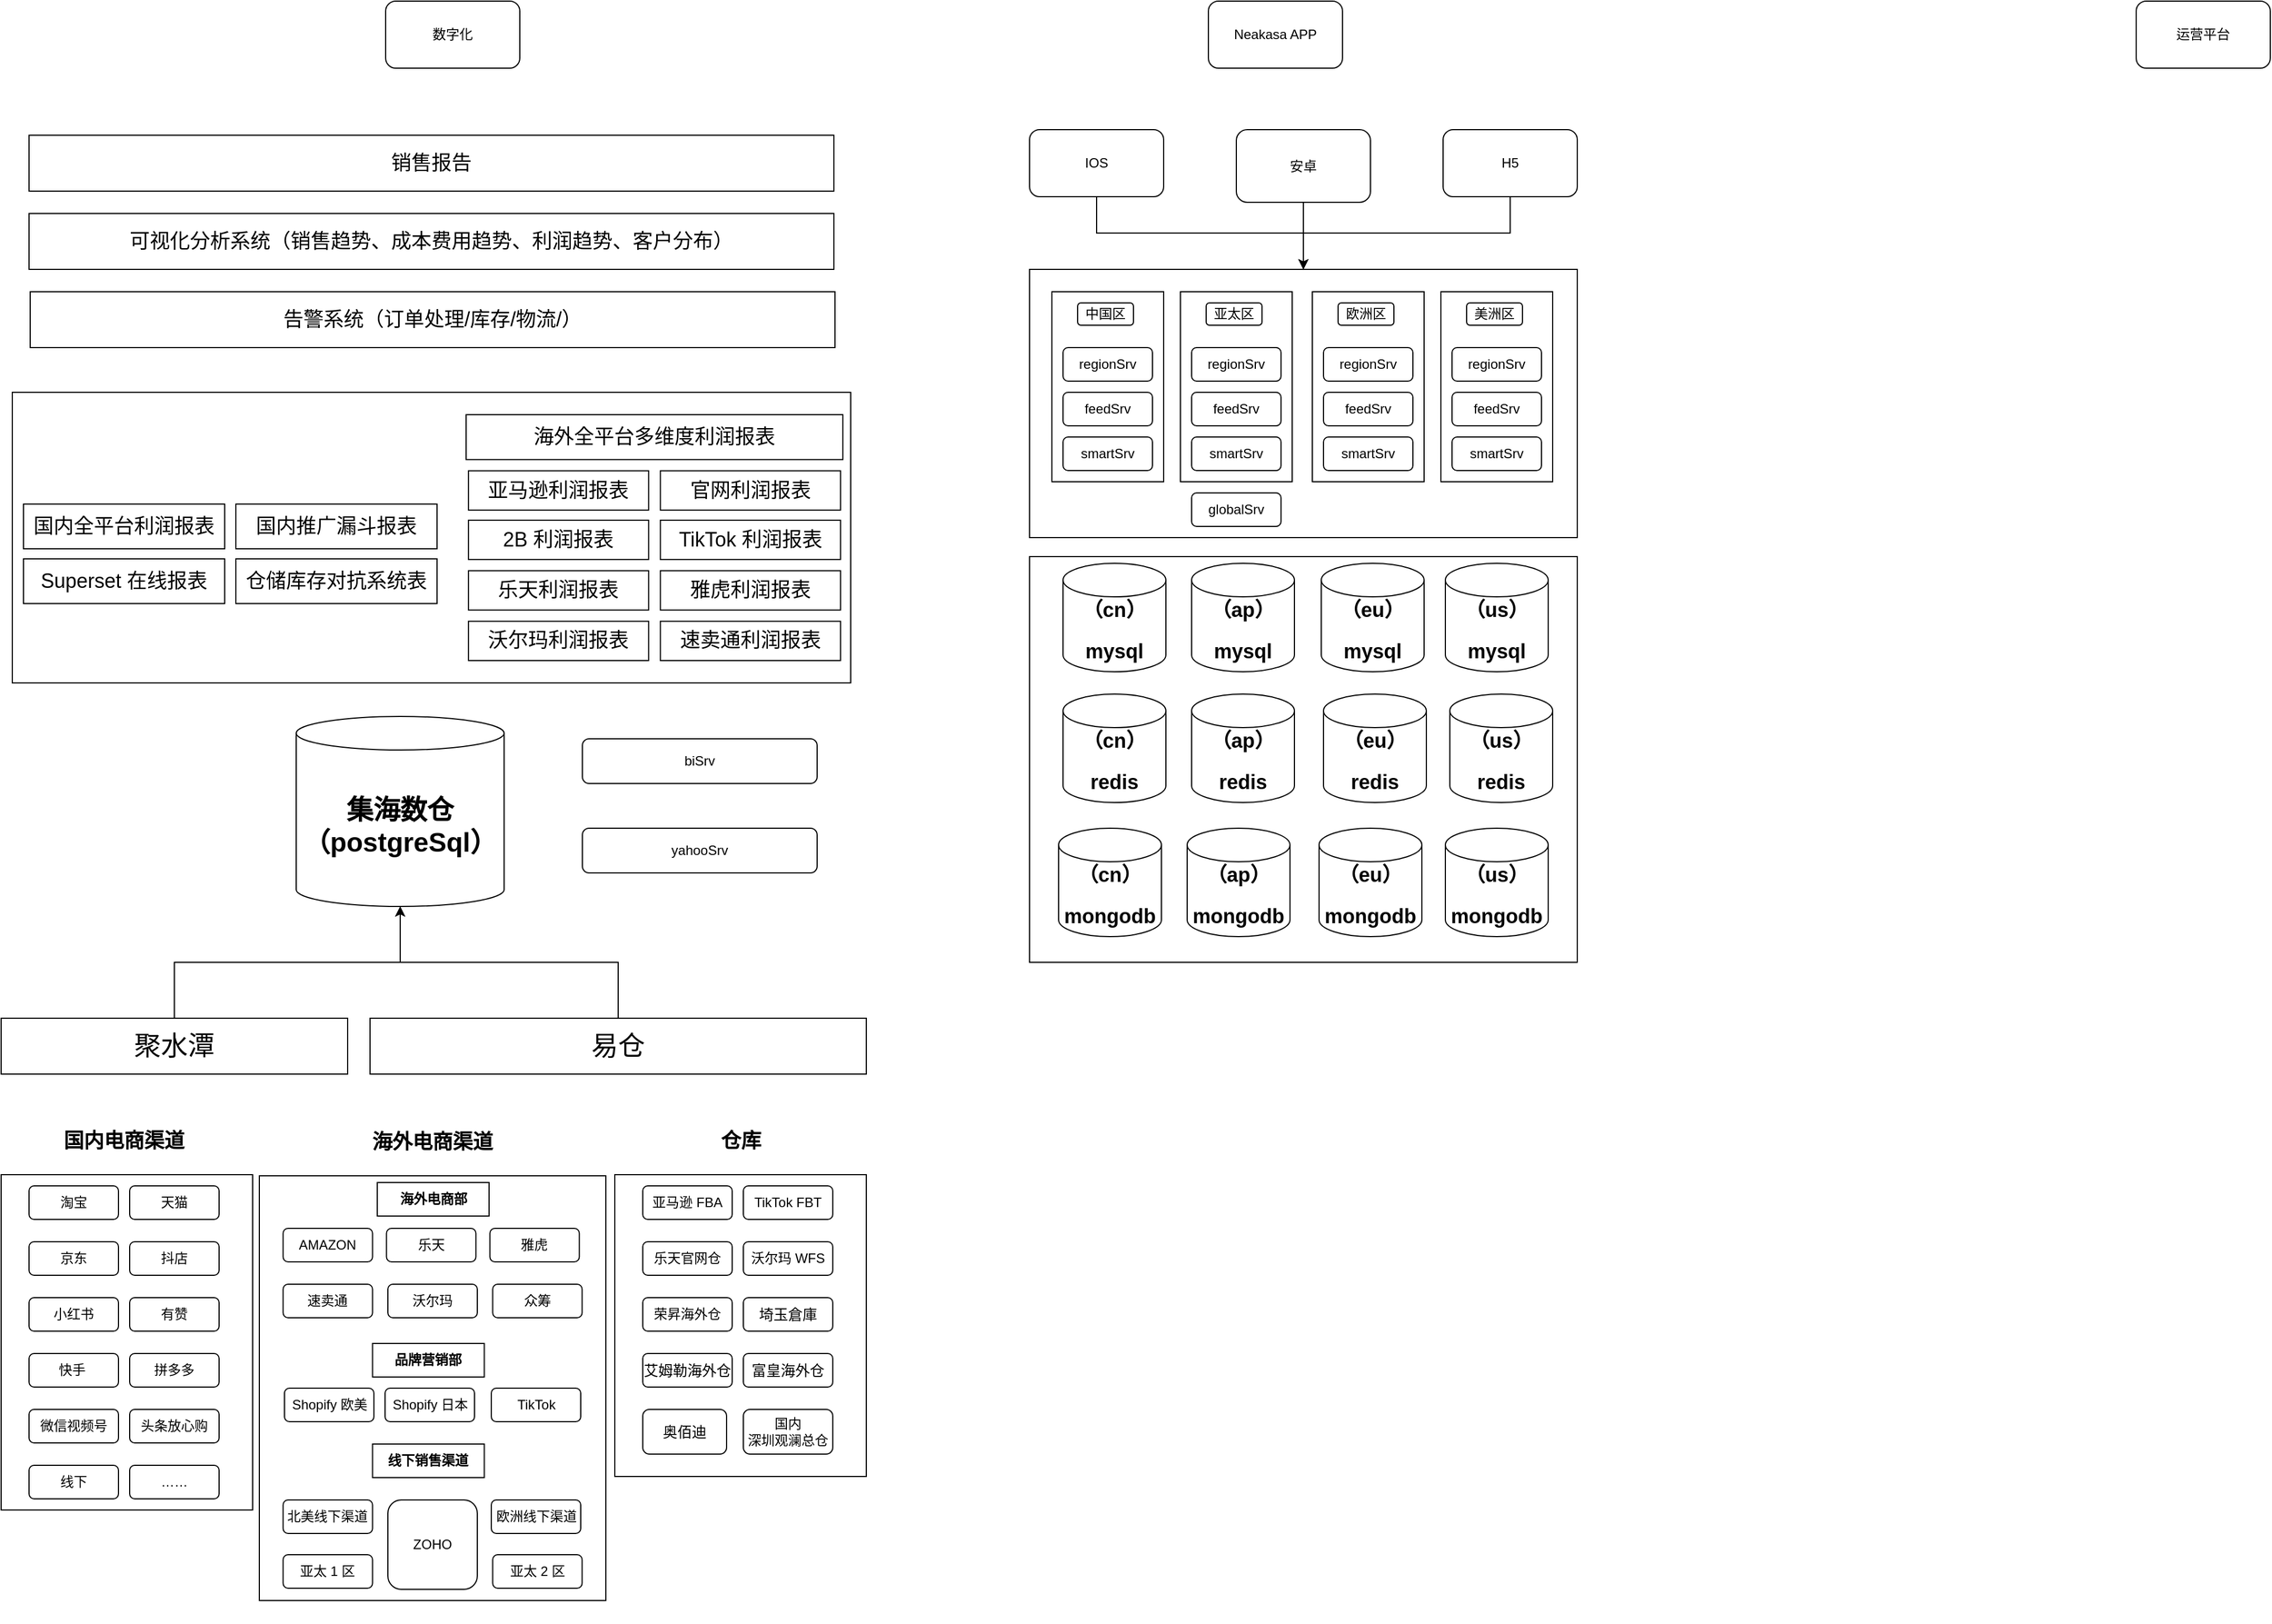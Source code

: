 <mxfile version="24.3.1" type="github">
  <diagram name="第 1 页" id="p-3RSeht7u77FKdnrFvP">
    <mxGraphModel dx="1434" dy="738" grid="1" gridSize="10" guides="1" tooltips="1" connect="1" arrows="1" fold="1" page="1" pageScale="1" pageWidth="827" pageHeight="1169" math="0" shadow="0">
      <root>
        <mxCell id="0" />
        <mxCell id="1" parent="0" />
        <mxCell id="8ketP99DNKpx3ysSnxSF-53" value="" style="rounded=0;whiteSpace=wrap;html=1;" vertex="1" parent="1">
          <mxGeometry x="980" y="567" width="490" height="363" as="geometry" />
        </mxCell>
        <mxCell id="0pW57iG1KzUXUm58Hcu9-67" value="" style="rounded=0;whiteSpace=wrap;html=1;" parent="1" vertex="1">
          <mxGeometry x="70" y="420" width="750" height="260" as="geometry" />
        </mxCell>
        <mxCell id="TCNJi7eeDPYpznuc4UV4-1" value="&lt;h2&gt;&lt;font style=&quot;font-size: 24px;&quot;&gt;集海数仓&lt;br&gt;（postgreSql）&lt;/font&gt;&lt;/h2&gt;" style="shape=cylinder3;whiteSpace=wrap;html=1;boundedLbl=1;backgroundOutline=1;size=15;" parent="1" vertex="1">
          <mxGeometry x="324" y="710" width="186" height="170" as="geometry" />
        </mxCell>
        <mxCell id="TCNJi7eeDPYpznuc4UV4-18" value="" style="group" parent="1" vertex="1" connectable="0">
          <mxGeometry x="60" y="1070" width="225" height="350" as="geometry" />
        </mxCell>
        <mxCell id="TCNJi7eeDPYpznuc4UV4-14" value="" style="rounded=0;whiteSpace=wrap;html=1;" parent="TCNJi7eeDPYpznuc4UV4-18" vertex="1">
          <mxGeometry y="50" width="225" height="300" as="geometry" />
        </mxCell>
        <mxCell id="TCNJi7eeDPYpznuc4UV4-3" value="淘宝" style="rounded=1;whiteSpace=wrap;html=1;" parent="TCNJi7eeDPYpznuc4UV4-18" vertex="1">
          <mxGeometry x="25" y="60" width="80" height="30" as="geometry" />
        </mxCell>
        <mxCell id="TCNJi7eeDPYpznuc4UV4-4" value="天猫" style="rounded=1;whiteSpace=wrap;html=1;" parent="TCNJi7eeDPYpznuc4UV4-18" vertex="1">
          <mxGeometry x="115" y="60" width="80" height="30" as="geometry" />
        </mxCell>
        <mxCell id="TCNJi7eeDPYpznuc4UV4-5" value="京东" style="rounded=1;whiteSpace=wrap;html=1;" parent="TCNJi7eeDPYpznuc4UV4-18" vertex="1">
          <mxGeometry x="25" y="110" width="80" height="30" as="geometry" />
        </mxCell>
        <mxCell id="TCNJi7eeDPYpznuc4UV4-6" value="抖店" style="rounded=1;whiteSpace=wrap;html=1;" parent="TCNJi7eeDPYpznuc4UV4-18" vertex="1">
          <mxGeometry x="115" y="110" width="80" height="30" as="geometry" />
        </mxCell>
        <mxCell id="TCNJi7eeDPYpznuc4UV4-7" value="小红书" style="rounded=1;whiteSpace=wrap;html=1;" parent="TCNJi7eeDPYpznuc4UV4-18" vertex="1">
          <mxGeometry x="25" y="160" width="80" height="30" as="geometry" />
        </mxCell>
        <mxCell id="TCNJi7eeDPYpznuc4UV4-8" value="有赞" style="rounded=1;whiteSpace=wrap;html=1;" parent="TCNJi7eeDPYpznuc4UV4-18" vertex="1">
          <mxGeometry x="115" y="160" width="80" height="30" as="geometry" />
        </mxCell>
        <mxCell id="TCNJi7eeDPYpznuc4UV4-9" value="快手&lt;span style=&quot;white-space: pre;&quot;&gt;&#x9;&lt;/span&gt;" style="rounded=1;whiteSpace=wrap;html=1;" parent="TCNJi7eeDPYpznuc4UV4-18" vertex="1">
          <mxGeometry x="25" y="210" width="80" height="30" as="geometry" />
        </mxCell>
        <mxCell id="TCNJi7eeDPYpznuc4UV4-10" value="拼多多" style="rounded=1;whiteSpace=wrap;html=1;" parent="TCNJi7eeDPYpznuc4UV4-18" vertex="1">
          <mxGeometry x="115" y="210" width="80" height="30" as="geometry" />
        </mxCell>
        <mxCell id="TCNJi7eeDPYpznuc4UV4-11" value="微信视频号" style="rounded=1;whiteSpace=wrap;html=1;" parent="TCNJi7eeDPYpznuc4UV4-18" vertex="1">
          <mxGeometry x="25" y="260" width="80" height="30" as="geometry" />
        </mxCell>
        <mxCell id="TCNJi7eeDPYpznuc4UV4-12" value="头条放心购" style="rounded=1;whiteSpace=wrap;html=1;" parent="TCNJi7eeDPYpznuc4UV4-18" vertex="1">
          <mxGeometry x="115" y="260" width="80" height="30" as="geometry" />
        </mxCell>
        <mxCell id="TCNJi7eeDPYpznuc4UV4-15" value="线下" style="rounded=1;whiteSpace=wrap;html=1;" parent="TCNJi7eeDPYpznuc4UV4-18" vertex="1">
          <mxGeometry x="25" y="310" width="80" height="30" as="geometry" />
        </mxCell>
        <mxCell id="TCNJi7eeDPYpznuc4UV4-16" value="……" style="rounded=1;whiteSpace=wrap;html=1;" parent="TCNJi7eeDPYpznuc4UV4-18" vertex="1">
          <mxGeometry x="115" y="310" width="80" height="30" as="geometry" />
        </mxCell>
        <mxCell id="TCNJi7eeDPYpznuc4UV4-17" value="&lt;font style=&quot;font-size: 18px;&quot;&gt;&lt;b&gt;国内电商渠道&lt;/b&gt;&lt;/font&gt;" style="rounded=0;whiteSpace=wrap;html=1;strokeColor=none;" parent="TCNJi7eeDPYpznuc4UV4-18" vertex="1">
          <mxGeometry x="50" width="120" height="40" as="geometry" />
        </mxCell>
        <mxCell id="TCNJi7eeDPYpznuc4UV4-50" value="" style="group" parent="1" vertex="1" connectable="0">
          <mxGeometry x="609" y="1070" width="225" height="320" as="geometry" />
        </mxCell>
        <mxCell id="TCNJi7eeDPYpznuc4UV4-35" value="" style="rounded=0;whiteSpace=wrap;html=1;" parent="TCNJi7eeDPYpznuc4UV4-50" vertex="1">
          <mxGeometry y="50" width="225" height="270" as="geometry" />
        </mxCell>
        <mxCell id="TCNJi7eeDPYpznuc4UV4-36" value="亚马逊 FBA" style="rounded=1;whiteSpace=wrap;html=1;" parent="TCNJi7eeDPYpznuc4UV4-50" vertex="1">
          <mxGeometry x="25" y="60" width="80" height="30" as="geometry" />
        </mxCell>
        <mxCell id="TCNJi7eeDPYpznuc4UV4-37" value="TikTok FBT" style="rounded=1;whiteSpace=wrap;html=1;" parent="TCNJi7eeDPYpznuc4UV4-50" vertex="1">
          <mxGeometry x="115" y="60" width="80" height="30" as="geometry" />
        </mxCell>
        <mxCell id="TCNJi7eeDPYpznuc4UV4-38" value="乐天官网仓" style="rounded=1;whiteSpace=wrap;html=1;" parent="TCNJi7eeDPYpznuc4UV4-50" vertex="1">
          <mxGeometry x="25" y="110" width="80" height="30" as="geometry" />
        </mxCell>
        <mxCell id="TCNJi7eeDPYpznuc4UV4-39" value="沃尔玛 WFS" style="rounded=1;whiteSpace=wrap;html=1;" parent="TCNJi7eeDPYpznuc4UV4-50" vertex="1">
          <mxGeometry x="115" y="110" width="80" height="30" as="geometry" />
        </mxCell>
        <mxCell id="TCNJi7eeDPYpznuc4UV4-40" value="荣昇海外仓" style="rounded=1;whiteSpace=wrap;html=1;" parent="TCNJi7eeDPYpznuc4UV4-50" vertex="1">
          <mxGeometry x="25" y="160" width="80" height="30" as="geometry" />
        </mxCell>
        <mxCell id="TCNJi7eeDPYpznuc4UV4-41" value="&lt;div style=&quot;font-size: 13px;&quot;&gt;&lt;div style=&quot;white-space: pre;&quot; data-line=&quot;true&quot; data-line-index=&quot;0&quot; data-zone-id=&quot;0&quot;&gt;&lt;span style=&quot;font-family: LarkHackSafariFont, LarkEmojiFont, LarkChineseQuote, -apple-system, BlinkMacSystemFont, &amp;quot;Helvetica Neue&amp;quot;, Tahoma, &amp;quot;PingFang SC&amp;quot;, &amp;quot;Microsoft Yahei&amp;quot;, Arial, &amp;quot;Hiragino Sans GB&amp;quot;, sans-serif, &amp;quot;Apple Color Emoji&amp;quot;, &amp;quot;Segoe UI Emoji&amp;quot;, &amp;quot;Segoe UI Symbol&amp;quot;, &amp;quot;Noto Color Emoji&amp;quot;;&quot;&gt;埼玉倉庫&lt;/span&gt;&lt;/div&gt;&lt;/div&gt;" style="rounded=1;whiteSpace=wrap;html=1;" parent="TCNJi7eeDPYpznuc4UV4-50" vertex="1">
          <mxGeometry x="115" y="160" width="80" height="30" as="geometry" />
        </mxCell>
        <mxCell id="TCNJi7eeDPYpznuc4UV4-42" value="&lt;div style=&quot;font-size: 13px;&quot;&gt;&lt;div style=&quot;white-space: pre;&quot; data-line=&quot;true&quot; data-line-index=&quot;0&quot; data-zone-id=&quot;0&quot;&gt;艾姆勒海外仓&lt;/div&gt;&lt;/div&gt;" style="rounded=1;whiteSpace=wrap;html=1;" parent="TCNJi7eeDPYpznuc4UV4-50" vertex="1">
          <mxGeometry x="25" y="210" width="80" height="30" as="geometry" />
        </mxCell>
        <mxCell id="TCNJi7eeDPYpznuc4UV4-43" value="&lt;div style=&quot;font-size: 13px;&quot;&gt;&lt;div style=&quot;white-space: pre;&quot; data-line=&quot;true&quot; data-line-index=&quot;0&quot; data-zone-id=&quot;0&quot;&gt;&lt;span style=&quot;font-family: LarkHackSafariFont, LarkEmojiFont, LarkChineseQuote, -apple-system, BlinkMacSystemFont, &amp;quot;Helvetica Neue&amp;quot;, Tahoma, &amp;quot;PingFang SC&amp;quot;, &amp;quot;Microsoft Yahei&amp;quot;, Arial, &amp;quot;Hiragino Sans GB&amp;quot;, sans-serif, &amp;quot;Apple Color Emoji&amp;quot;, &amp;quot;Segoe UI Emoji&amp;quot;, &amp;quot;Segoe UI Symbol&amp;quot;, &amp;quot;Noto Color Emoji&amp;quot;;&quot;&gt;富皇海外仓&lt;/span&gt;&lt;/div&gt;&lt;/div&gt;" style="rounded=1;whiteSpace=wrap;html=1;" parent="TCNJi7eeDPYpznuc4UV4-50" vertex="1">
          <mxGeometry x="115" y="210" width="80" height="30" as="geometry" />
        </mxCell>
        <mxCell id="TCNJi7eeDPYpznuc4UV4-44" value="&lt;span style=&quot;font-family: LarkHackSafariFont, LarkEmojiFont, LarkChineseQuote, -apple-system, BlinkMacSystemFont, &amp;quot;Helvetica Neue&amp;quot;, Tahoma, &amp;quot;PingFang SC&amp;quot;, &amp;quot;Microsoft Yahei&amp;quot;, Arial, &amp;quot;Hiragino Sans GB&amp;quot;, sans-serif, &amp;quot;Apple Color Emoji&amp;quot;, &amp;quot;Segoe UI Emoji&amp;quot;, &amp;quot;Segoe UI Symbol&amp;quot;, &amp;quot;Noto Color Emoji&amp;quot;; font-size: 13px; white-space: pre;&quot;&gt;奥佰迪&lt;/span&gt;" style="rounded=1;whiteSpace=wrap;html=1;" parent="TCNJi7eeDPYpznuc4UV4-50" vertex="1">
          <mxGeometry x="25" y="260" width="75" height="40" as="geometry" />
        </mxCell>
        <mxCell id="TCNJi7eeDPYpznuc4UV4-45" value="国内&lt;br&gt;深圳观澜总仓" style="rounded=1;whiteSpace=wrap;html=1;" parent="TCNJi7eeDPYpznuc4UV4-50" vertex="1">
          <mxGeometry x="115" y="260" width="80" height="40" as="geometry" />
        </mxCell>
        <mxCell id="TCNJi7eeDPYpznuc4UV4-48" value="&lt;font style=&quot;font-size: 18px;&quot;&gt;&lt;b&gt;仓库&lt;/b&gt;&lt;/font&gt;" style="rounded=0;whiteSpace=wrap;html=1;strokeColor=none;" parent="TCNJi7eeDPYpznuc4UV4-50" vertex="1">
          <mxGeometry x="57.5" y="10" width="110" height="20" as="geometry" />
        </mxCell>
        <mxCell id="0pW57iG1KzUXUm58Hcu9-1" value="" style="group" parent="1" vertex="1" connectable="0">
          <mxGeometry x="291" y="1071" width="310" height="450" as="geometry" />
        </mxCell>
        <mxCell id="TCNJi7eeDPYpznuc4UV4-20" value="" style="rounded=0;whiteSpace=wrap;html=1;" parent="0pW57iG1KzUXUm58Hcu9-1" vertex="1">
          <mxGeometry y="50" width="310" height="380" as="geometry" />
        </mxCell>
        <mxCell id="TCNJi7eeDPYpznuc4UV4-21" value="AMAZON" style="rounded=1;whiteSpace=wrap;html=1;" parent="0pW57iG1KzUXUm58Hcu9-1" vertex="1">
          <mxGeometry x="21.25" y="97" width="80" height="30" as="geometry" />
        </mxCell>
        <mxCell id="TCNJi7eeDPYpznuc4UV4-22" value="Shopify 欧美" style="rounded=1;whiteSpace=wrap;html=1;" parent="0pW57iG1KzUXUm58Hcu9-1" vertex="1">
          <mxGeometry x="22.5" y="240" width="80" height="30" as="geometry" />
        </mxCell>
        <mxCell id="TCNJi7eeDPYpznuc4UV4-23" value="乐天" style="rounded=1;whiteSpace=wrap;html=1;" parent="0pW57iG1KzUXUm58Hcu9-1" vertex="1">
          <mxGeometry x="113.75" y="97" width="80" height="30" as="geometry" />
        </mxCell>
        <mxCell id="TCNJi7eeDPYpznuc4UV4-24" value="Shopify 日本" style="rounded=1;whiteSpace=wrap;html=1;" parent="0pW57iG1KzUXUm58Hcu9-1" vertex="1">
          <mxGeometry x="112.5" y="240" width="80" height="30" as="geometry" />
        </mxCell>
        <mxCell id="TCNJi7eeDPYpznuc4UV4-25" value="雅虎" style="rounded=1;whiteSpace=wrap;html=1;" parent="0pW57iG1KzUXUm58Hcu9-1" vertex="1">
          <mxGeometry x="206.25" y="97" width="80" height="30" as="geometry" />
        </mxCell>
        <mxCell id="TCNJi7eeDPYpznuc4UV4-26" value="TikTok" style="rounded=1;whiteSpace=wrap;html=1;" parent="0pW57iG1KzUXUm58Hcu9-1" vertex="1">
          <mxGeometry x="207.5" y="240" width="80" height="30" as="geometry" />
        </mxCell>
        <mxCell id="TCNJi7eeDPYpznuc4UV4-27" value="速卖通" style="rounded=1;whiteSpace=wrap;html=1;" parent="0pW57iG1KzUXUm58Hcu9-1" vertex="1">
          <mxGeometry x="21.25" y="147" width="80" height="30" as="geometry" />
        </mxCell>
        <mxCell id="TCNJi7eeDPYpznuc4UV4-28" value="北美线下渠道" style="rounded=1;whiteSpace=wrap;html=1;" parent="0pW57iG1KzUXUm58Hcu9-1" vertex="1">
          <mxGeometry x="21.25" y="340" width="80" height="30" as="geometry" />
        </mxCell>
        <mxCell id="TCNJi7eeDPYpznuc4UV4-29" value="沃尔玛" style="rounded=1;whiteSpace=wrap;html=1;" parent="0pW57iG1KzUXUm58Hcu9-1" vertex="1">
          <mxGeometry x="115" y="147" width="80" height="30" as="geometry" />
        </mxCell>
        <mxCell id="TCNJi7eeDPYpznuc4UV4-30" value="亚太 2 区" style="rounded=1;whiteSpace=wrap;html=1;" parent="0pW57iG1KzUXUm58Hcu9-1" vertex="1">
          <mxGeometry x="208.75" y="389" width="80" height="30" as="geometry" />
        </mxCell>
        <mxCell id="TCNJi7eeDPYpznuc4UV4-31" value="众筹" style="rounded=1;whiteSpace=wrap;html=1;" parent="0pW57iG1KzUXUm58Hcu9-1" vertex="1">
          <mxGeometry x="208.75" y="147" width="80" height="30" as="geometry" />
        </mxCell>
        <mxCell id="TCNJi7eeDPYpznuc4UV4-32" value="欧洲线下渠道" style="rounded=1;whiteSpace=wrap;html=1;" parent="0pW57iG1KzUXUm58Hcu9-1" vertex="1">
          <mxGeometry x="207.5" y="340" width="80" height="30" as="geometry" />
        </mxCell>
        <mxCell id="TCNJi7eeDPYpznuc4UV4-33" value="&lt;font style=&quot;font-size: 18px;&quot;&gt;&lt;b&gt;海外电商渠道&lt;/b&gt;&lt;/font&gt;" style="rounded=0;whiteSpace=wrap;html=1;strokeColor=none;" parent="0pW57iG1KzUXUm58Hcu9-1" vertex="1">
          <mxGeometry x="95" width="120" height="40" as="geometry" />
        </mxCell>
        <mxCell id="TCNJi7eeDPYpznuc4UV4-51" value="&lt;div&gt;&lt;span style=&quot;white-space: pre;&quot; data-eleid=&quot;3&quot; class=&quot;text-only&quot;&gt;&lt;b&gt;海外电商部&lt;/b&gt;&lt;/span&gt;&lt;/div&gt;" style="rounded=0;whiteSpace=wrap;html=1;" parent="0pW57iG1KzUXUm58Hcu9-1" vertex="1">
          <mxGeometry x="105.5" y="56" width="100" height="30" as="geometry" />
        </mxCell>
        <mxCell id="TCNJi7eeDPYpznuc4UV4-52" value="&lt;div&gt;&lt;span style=&quot;white-space: pre;&quot; data-eleid=&quot;3&quot; class=&quot;text-only&quot;&gt;&lt;b&gt;品牌营销部&lt;/b&gt;&lt;/span&gt;&lt;/div&gt;" style="rounded=0;whiteSpace=wrap;html=1;" parent="0pW57iG1KzUXUm58Hcu9-1" vertex="1">
          <mxGeometry x="101.25" y="200" width="100" height="30" as="geometry" />
        </mxCell>
        <mxCell id="TCNJi7eeDPYpznuc4UV4-53" value="&lt;div&gt;&lt;span style=&quot;white-space: pre;&quot; data-eleid=&quot;3&quot; class=&quot;text-only&quot;&gt;&lt;b&gt;线下销售渠道&lt;/b&gt;&lt;/span&gt;&lt;/div&gt;" style="rounded=0;whiteSpace=wrap;html=1;" parent="0pW57iG1KzUXUm58Hcu9-1" vertex="1">
          <mxGeometry x="101.25" y="290" width="100" height="30" as="geometry" />
        </mxCell>
        <mxCell id="0pW57iG1KzUXUm58Hcu9-41" value="亚太 1 区" style="rounded=1;whiteSpace=wrap;html=1;" parent="0pW57iG1KzUXUm58Hcu9-1" vertex="1">
          <mxGeometry x="21.25" y="389" width="80" height="30" as="geometry" />
        </mxCell>
        <mxCell id="0pW57iG1KzUXUm58Hcu9-42" value="ZOHO" style="rounded=1;whiteSpace=wrap;html=1;" parent="0pW57iG1KzUXUm58Hcu9-1" vertex="1">
          <mxGeometry x="115" y="340" width="80" height="80" as="geometry" />
        </mxCell>
        <mxCell id="0pW57iG1KzUXUm58Hcu9-48" style="edgeStyle=orthogonalEdgeStyle;rounded=0;orthogonalLoop=1;jettySize=auto;html=1;entryX=0.5;entryY=1;entryDx=0;entryDy=0;entryPerimeter=0;" parent="1" source="0pW57iG1KzUXUm58Hcu9-3" target="TCNJi7eeDPYpznuc4UV4-1" edge="1">
          <mxGeometry relative="1" as="geometry">
            <mxPoint x="440" y="830" as="targetPoint" />
          </mxGeometry>
        </mxCell>
        <mxCell id="0pW57iG1KzUXUm58Hcu9-3" value="&lt;font style=&quot;font-size: 24px;&quot;&gt;易仓&lt;/font&gt;" style="rounded=0;whiteSpace=wrap;html=1;" parent="1" vertex="1">
          <mxGeometry x="390" y="980" width="444" height="50" as="geometry" />
        </mxCell>
        <mxCell id="0pW57iG1KzUXUm58Hcu9-43" value="&lt;font style=&quot;font-size: 24px;&quot;&gt;聚水潭&lt;/font&gt;" style="rounded=0;whiteSpace=wrap;html=1;" parent="1" vertex="1">
          <mxGeometry x="60" y="980" width="310" height="50" as="geometry" />
        </mxCell>
        <mxCell id="0pW57iG1KzUXUm58Hcu9-47" style="edgeStyle=orthogonalEdgeStyle;rounded=0;orthogonalLoop=1;jettySize=auto;html=1;entryX=0.5;entryY=1;entryDx=0;entryDy=0;entryPerimeter=0;" parent="1" source="0pW57iG1KzUXUm58Hcu9-43" target="TCNJi7eeDPYpznuc4UV4-1" edge="1">
          <mxGeometry relative="1" as="geometry" />
        </mxCell>
        <mxCell id="0pW57iG1KzUXUm58Hcu9-60" value="" style="group" parent="1" vertex="1" connectable="0">
          <mxGeometry x="476" y="440" width="337" height="220" as="geometry" />
        </mxCell>
        <mxCell id="0pW57iG1KzUXUm58Hcu9-51" value="&lt;font style=&quot;font-size: 18px;&quot;&gt;海外全平台多维度利润报表&lt;/font&gt;" style="rounded=0;whiteSpace=wrap;html=1;" parent="0pW57iG1KzUXUm58Hcu9-60" vertex="1">
          <mxGeometry width="337" height="40.183" as="geometry" />
        </mxCell>
        <mxCell id="0pW57iG1KzUXUm58Hcu9-52" value="&lt;font style=&quot;font-size: 18px;&quot;&gt;亚马逊利润报表&lt;/font&gt;" style="rounded=0;whiteSpace=wrap;html=1;" parent="0pW57iG1KzUXUm58Hcu9-60" vertex="1">
          <mxGeometry x="2.102" y="50.228" width="161.143" height="35.16" as="geometry" />
        </mxCell>
        <mxCell id="0pW57iG1KzUXUm58Hcu9-53" value="&lt;font style=&quot;font-size: 18px;&quot;&gt;官网利润报表&lt;/font&gt;" style="rounded=0;whiteSpace=wrap;html=1;" parent="0pW57iG1KzUXUm58Hcu9-60" vertex="1">
          <mxGeometry x="173.755" y="50.228" width="161.143" height="35.16" as="geometry" />
        </mxCell>
        <mxCell id="0pW57iG1KzUXUm58Hcu9-54" value="&lt;font style=&quot;font-size: 18px;&quot;&gt;TikTok 利润报表&lt;/font&gt;" style="rounded=0;whiteSpace=wrap;html=1;" parent="0pW57iG1KzUXUm58Hcu9-60" vertex="1">
          <mxGeometry x="173.755" y="94.429" width="161.143" height="35.16" as="geometry" />
        </mxCell>
        <mxCell id="0pW57iG1KzUXUm58Hcu9-55" value="&lt;font style=&quot;font-size: 18px;&quot;&gt;2B 利润报表&lt;/font&gt;" style="rounded=0;whiteSpace=wrap;html=1;" parent="0pW57iG1KzUXUm58Hcu9-60" vertex="1">
          <mxGeometry x="2.102" y="94.429" width="161.143" height="35.16" as="geometry" />
        </mxCell>
        <mxCell id="0pW57iG1KzUXUm58Hcu9-56" value="&lt;font style=&quot;font-size: 18px;&quot;&gt;乐天利润报表&lt;/font&gt;" style="rounded=0;whiteSpace=wrap;html=1;" parent="0pW57iG1KzUXUm58Hcu9-60" vertex="1">
          <mxGeometry x="2.102" y="139.635" width="161.143" height="35.16" as="geometry" />
        </mxCell>
        <mxCell id="0pW57iG1KzUXUm58Hcu9-57" value="&lt;font style=&quot;font-size: 18px;&quot;&gt;雅虎利润报表&lt;/font&gt;" style="rounded=0;whiteSpace=wrap;html=1;" parent="0pW57iG1KzUXUm58Hcu9-60" vertex="1">
          <mxGeometry x="173.755" y="139.635" width="161.143" height="35.16" as="geometry" />
        </mxCell>
        <mxCell id="0pW57iG1KzUXUm58Hcu9-58" value="&lt;font style=&quot;font-size: 18px;&quot;&gt;沃尔玛利润报表&lt;/font&gt;" style="rounded=0;whiteSpace=wrap;html=1;" parent="0pW57iG1KzUXUm58Hcu9-60" vertex="1">
          <mxGeometry x="2.102" y="184.84" width="161.143" height="35.16" as="geometry" />
        </mxCell>
        <mxCell id="0pW57iG1KzUXUm58Hcu9-59" value="&lt;font style=&quot;font-size: 18px;&quot;&gt;速卖通利润报表&lt;/font&gt;" style="rounded=0;whiteSpace=wrap;html=1;" parent="0pW57iG1KzUXUm58Hcu9-60" vertex="1">
          <mxGeometry x="173.755" y="184.84" width="161.143" height="35.16" as="geometry" />
        </mxCell>
        <mxCell id="0pW57iG1KzUXUm58Hcu9-61" value="&lt;font style=&quot;font-size: 18px;&quot;&gt;Superset 在线报表&lt;/font&gt;" style="rounded=0;whiteSpace=wrap;html=1;" parent="1" vertex="1">
          <mxGeometry x="80" y="569" width="180" height="40" as="geometry" />
        </mxCell>
        <mxCell id="0pW57iG1KzUXUm58Hcu9-63" value="&lt;font style=&quot;font-size: 18px;&quot;&gt;仓储库存对抗系统表&lt;/font&gt;" style="rounded=0;whiteSpace=wrap;html=1;" parent="1" vertex="1">
          <mxGeometry x="270" y="569" width="180" height="40" as="geometry" />
        </mxCell>
        <mxCell id="0pW57iG1KzUXUm58Hcu9-49" value="&lt;font style=&quot;font-size: 18px;&quot;&gt;国内全平台利润报表&lt;/font&gt;" style="rounded=0;whiteSpace=wrap;html=1;" parent="1" vertex="1">
          <mxGeometry x="80" y="520" width="180" height="40" as="geometry" />
        </mxCell>
        <mxCell id="0pW57iG1KzUXUm58Hcu9-50" value="&lt;font style=&quot;font-size: 18px;&quot;&gt;国内推广漏斗报表&lt;/font&gt;" style="rounded=0;whiteSpace=wrap;html=1;" parent="1" vertex="1">
          <mxGeometry x="270" y="520" width="180" height="40" as="geometry" />
        </mxCell>
        <mxCell id="0pW57iG1KzUXUm58Hcu9-64" value="&lt;font style=&quot;font-size: 18px;&quot;&gt;可视化分析系统（销售趋势、成本费用趋势、利润趋势、客户分布）&lt;br&gt;&lt;/font&gt;" style="rounded=0;whiteSpace=wrap;html=1;" parent="1" vertex="1">
          <mxGeometry x="85" y="260" width="720" height="50" as="geometry" />
        </mxCell>
        <mxCell id="0pW57iG1KzUXUm58Hcu9-65" value="&lt;font style=&quot;font-size: 18px;&quot;&gt;告警系统（订单处理/库存/物流/）&lt;/font&gt;" style="rounded=0;whiteSpace=wrap;html=1;" parent="1" vertex="1">
          <mxGeometry x="86" y="330" width="720" height="50" as="geometry" />
        </mxCell>
        <mxCell id="0pW57iG1KzUXUm58Hcu9-66" value="&lt;font style=&quot;font-size: 18px;&quot;&gt;销售报告&lt;br&gt;&lt;/font&gt;" style="rounded=0;whiteSpace=wrap;html=1;" parent="1" vertex="1">
          <mxGeometry x="85" y="190" width="720" height="50" as="geometry" />
        </mxCell>
        <mxCell id="0pW57iG1KzUXUm58Hcu9-69" value="数字化" style="rounded=1;whiteSpace=wrap;html=1;" parent="1" vertex="1">
          <mxGeometry x="404" y="70" width="120" height="60" as="geometry" />
        </mxCell>
        <mxCell id="8ketP99DNKpx3ysSnxSF-1" value="Neakasa APP" style="rounded=1;whiteSpace=wrap;html=1;" vertex="1" parent="1">
          <mxGeometry x="1140" y="70" width="120" height="60" as="geometry" />
        </mxCell>
        <mxCell id="8ketP99DNKpx3ysSnxSF-2" value="运营平台" style="rounded=1;whiteSpace=wrap;html=1;" vertex="1" parent="1">
          <mxGeometry x="1970" y="70" width="120" height="60" as="geometry" />
        </mxCell>
        <mxCell id="8ketP99DNKpx3ysSnxSF-36" style="edgeStyle=orthogonalEdgeStyle;rounded=0;orthogonalLoop=1;jettySize=auto;html=1;entryX=0.5;entryY=0;entryDx=0;entryDy=0;" edge="1" parent="1" source="8ketP99DNKpx3ysSnxSF-3" target="8ketP99DNKpx3ysSnxSF-6">
          <mxGeometry relative="1" as="geometry" />
        </mxCell>
        <mxCell id="8ketP99DNKpx3ysSnxSF-3" value="IOS" style="rounded=1;whiteSpace=wrap;html=1;" vertex="1" parent="1">
          <mxGeometry x="980" y="185" width="120" height="60" as="geometry" />
        </mxCell>
        <mxCell id="8ketP99DNKpx3ysSnxSF-37" style="edgeStyle=orthogonalEdgeStyle;rounded=0;orthogonalLoop=1;jettySize=auto;html=1;entryX=0.5;entryY=0;entryDx=0;entryDy=0;" edge="1" parent="1" source="8ketP99DNKpx3ysSnxSF-4" target="8ketP99DNKpx3ysSnxSF-6">
          <mxGeometry relative="1" as="geometry" />
        </mxCell>
        <mxCell id="8ketP99DNKpx3ysSnxSF-4" value="安卓" style="rounded=1;whiteSpace=wrap;html=1;" vertex="1" parent="1">
          <mxGeometry x="1165" y="185" width="120" height="65" as="geometry" />
        </mxCell>
        <mxCell id="8ketP99DNKpx3ysSnxSF-38" style="edgeStyle=orthogonalEdgeStyle;rounded=0;orthogonalLoop=1;jettySize=auto;html=1;entryX=0.5;entryY=0;entryDx=0;entryDy=0;" edge="1" parent="1" source="8ketP99DNKpx3ysSnxSF-5" target="8ketP99DNKpx3ysSnxSF-6">
          <mxGeometry relative="1" as="geometry" />
        </mxCell>
        <mxCell id="8ketP99DNKpx3ysSnxSF-5" value="H5" style="rounded=1;whiteSpace=wrap;html=1;" vertex="1" parent="1">
          <mxGeometry x="1350" y="185" width="120" height="60" as="geometry" />
        </mxCell>
        <mxCell id="8ketP99DNKpx3ysSnxSF-6" value="" style="rounded=0;whiteSpace=wrap;html=1;" vertex="1" parent="1">
          <mxGeometry x="980" y="310" width="490" height="240" as="geometry" />
        </mxCell>
        <mxCell id="8ketP99DNKpx3ysSnxSF-7" value="" style="rounded=0;whiteSpace=wrap;html=1;" vertex="1" parent="1">
          <mxGeometry x="1000" y="330" width="100" height="170" as="geometry" />
        </mxCell>
        <mxCell id="8ketP99DNKpx3ysSnxSF-8" value="regionSrv" style="rounded=1;whiteSpace=wrap;html=1;" vertex="1" parent="1">
          <mxGeometry x="1010" y="380" width="80" height="30" as="geometry" />
        </mxCell>
        <mxCell id="8ketP99DNKpx3ysSnxSF-9" value="feedSrv" style="rounded=1;whiteSpace=wrap;html=1;" vertex="1" parent="1">
          <mxGeometry x="1010" y="420" width="80" height="30" as="geometry" />
        </mxCell>
        <mxCell id="8ketP99DNKpx3ysSnxSF-10" value="smartSrv" style="rounded=1;whiteSpace=wrap;html=1;" vertex="1" parent="1">
          <mxGeometry x="1010" y="460" width="80" height="30" as="geometry" />
        </mxCell>
        <mxCell id="8ketP99DNKpx3ysSnxSF-11" value="中国区" style="rounded=1;whiteSpace=wrap;html=1;" vertex="1" parent="1">
          <mxGeometry x="1023" y="340" width="50" height="20" as="geometry" />
        </mxCell>
        <mxCell id="8ketP99DNKpx3ysSnxSF-12" value="" style="rounded=0;whiteSpace=wrap;html=1;" vertex="1" parent="1">
          <mxGeometry x="1115" y="330" width="100" height="170" as="geometry" />
        </mxCell>
        <mxCell id="8ketP99DNKpx3ysSnxSF-13" value="regionSrv" style="rounded=1;whiteSpace=wrap;html=1;" vertex="1" parent="1">
          <mxGeometry x="1125" y="380" width="80" height="30" as="geometry" />
        </mxCell>
        <mxCell id="8ketP99DNKpx3ysSnxSF-14" value="feedSrv" style="rounded=1;whiteSpace=wrap;html=1;" vertex="1" parent="1">
          <mxGeometry x="1125" y="420" width="80" height="30" as="geometry" />
        </mxCell>
        <mxCell id="8ketP99DNKpx3ysSnxSF-15" value="smartSrv" style="rounded=1;whiteSpace=wrap;html=1;" vertex="1" parent="1">
          <mxGeometry x="1125" y="460" width="80" height="30" as="geometry" />
        </mxCell>
        <mxCell id="8ketP99DNKpx3ysSnxSF-16" value="亚太区" style="rounded=1;whiteSpace=wrap;html=1;" vertex="1" parent="1">
          <mxGeometry x="1138" y="340" width="50" height="20" as="geometry" />
        </mxCell>
        <mxCell id="8ketP99DNKpx3ysSnxSF-17" value="" style="rounded=0;whiteSpace=wrap;html=1;" vertex="1" parent="1">
          <mxGeometry x="1233" y="330" width="100" height="170" as="geometry" />
        </mxCell>
        <mxCell id="8ketP99DNKpx3ysSnxSF-18" value="regionSrv" style="rounded=1;whiteSpace=wrap;html=1;" vertex="1" parent="1">
          <mxGeometry x="1243" y="380" width="80" height="30" as="geometry" />
        </mxCell>
        <mxCell id="8ketP99DNKpx3ysSnxSF-19" value="feedSrv" style="rounded=1;whiteSpace=wrap;html=1;" vertex="1" parent="1">
          <mxGeometry x="1243" y="420" width="80" height="30" as="geometry" />
        </mxCell>
        <mxCell id="8ketP99DNKpx3ysSnxSF-20" value="smartSrv" style="rounded=1;whiteSpace=wrap;html=1;" vertex="1" parent="1">
          <mxGeometry x="1243" y="460" width="80" height="30" as="geometry" />
        </mxCell>
        <mxCell id="8ketP99DNKpx3ysSnxSF-21" value="欧洲区" style="rounded=1;whiteSpace=wrap;html=1;" vertex="1" parent="1">
          <mxGeometry x="1256" y="340" width="50" height="20" as="geometry" />
        </mxCell>
        <mxCell id="8ketP99DNKpx3ysSnxSF-27" value="" style="rounded=0;whiteSpace=wrap;html=1;" vertex="1" parent="1">
          <mxGeometry x="1348" y="330" width="100" height="170" as="geometry" />
        </mxCell>
        <mxCell id="8ketP99DNKpx3ysSnxSF-28" value="regionSrv" style="rounded=1;whiteSpace=wrap;html=1;" vertex="1" parent="1">
          <mxGeometry x="1358" y="380" width="80" height="30" as="geometry" />
        </mxCell>
        <mxCell id="8ketP99DNKpx3ysSnxSF-29" value="feedSrv" style="rounded=1;whiteSpace=wrap;html=1;" vertex="1" parent="1">
          <mxGeometry x="1358" y="420" width="80" height="30" as="geometry" />
        </mxCell>
        <mxCell id="8ketP99DNKpx3ysSnxSF-30" value="smartSrv" style="rounded=1;whiteSpace=wrap;html=1;" vertex="1" parent="1">
          <mxGeometry x="1358" y="460" width="80" height="30" as="geometry" />
        </mxCell>
        <mxCell id="8ketP99DNKpx3ysSnxSF-31" value="美洲区" style="rounded=1;whiteSpace=wrap;html=1;" vertex="1" parent="1">
          <mxGeometry x="1371" y="340" width="50" height="20" as="geometry" />
        </mxCell>
        <mxCell id="8ketP99DNKpx3ysSnxSF-32" value="globalSrv" style="rounded=1;whiteSpace=wrap;html=1;" vertex="1" parent="1">
          <mxGeometry x="1125" y="510" width="80" height="30" as="geometry" />
        </mxCell>
        <mxCell id="8ketP99DNKpx3ysSnxSF-34" value="biSrv" style="rounded=1;whiteSpace=wrap;html=1;" vertex="1" parent="1">
          <mxGeometry x="580" y="730" width="210" height="40" as="geometry" />
        </mxCell>
        <mxCell id="8ketP99DNKpx3ysSnxSF-35" value="yahooSrv" style="rounded=1;whiteSpace=wrap;html=1;" vertex="1" parent="1">
          <mxGeometry x="580" y="810" width="210" height="40" as="geometry" />
        </mxCell>
        <mxCell id="8ketP99DNKpx3ysSnxSF-39" value="&lt;h2&gt;（cn）&lt;/h2&gt;&lt;h2&gt;&lt;font style=&quot;font-size: 18px;&quot;&gt;mysql&lt;br&gt;&lt;/font&gt;&lt;/h2&gt;" style="shape=cylinder3;whiteSpace=wrap;html=1;boundedLbl=1;backgroundOutline=1;size=15;" vertex="1" parent="1">
          <mxGeometry x="1010" y="573" width="92" height="97" as="geometry" />
        </mxCell>
        <mxCell id="8ketP99DNKpx3ysSnxSF-42" value="&lt;h2&gt;（ap）&lt;/h2&gt;&lt;h2&gt;&lt;font style=&quot;font-size: 18px;&quot;&gt;mysql&lt;br&gt;&lt;/font&gt;&lt;/h2&gt;" style="shape=cylinder3;whiteSpace=wrap;html=1;boundedLbl=1;backgroundOutline=1;size=15;" vertex="1" parent="1">
          <mxGeometry x="1125" y="573" width="92" height="97" as="geometry" />
        </mxCell>
        <mxCell id="8ketP99DNKpx3ysSnxSF-43" value="&lt;h2&gt;（eu）&lt;/h2&gt;&lt;h2&gt;&lt;font style=&quot;font-size: 18px;&quot;&gt;mysql&lt;br&gt;&lt;/font&gt;&lt;/h2&gt;" style="shape=cylinder3;whiteSpace=wrap;html=1;boundedLbl=1;backgroundOutline=1;size=15;" vertex="1" parent="1">
          <mxGeometry x="1241" y="573" width="92" height="97" as="geometry" />
        </mxCell>
        <mxCell id="8ketP99DNKpx3ysSnxSF-44" value="&lt;h2&gt;（us）&lt;/h2&gt;&lt;h2&gt;&lt;font style=&quot;font-size: 18px;&quot;&gt;mysql&lt;br&gt;&lt;/font&gt;&lt;/h2&gt;" style="shape=cylinder3;whiteSpace=wrap;html=1;boundedLbl=1;backgroundOutline=1;size=15;" vertex="1" parent="1">
          <mxGeometry x="1352" y="573" width="92" height="97" as="geometry" />
        </mxCell>
        <mxCell id="8ketP99DNKpx3ysSnxSF-45" value="&lt;h2&gt;（cn）&lt;/h2&gt;&lt;h2&gt;&lt;font style=&quot;font-size: 18px;&quot;&gt;redis&lt;br&gt;&lt;/font&gt;&lt;/h2&gt;" style="shape=cylinder3;whiteSpace=wrap;html=1;boundedLbl=1;backgroundOutline=1;size=15;" vertex="1" parent="1">
          <mxGeometry x="1010" y="690" width="92" height="97" as="geometry" />
        </mxCell>
        <mxCell id="8ketP99DNKpx3ysSnxSF-46" value="&lt;h2&gt;（ap）&lt;/h2&gt;&lt;h2&gt;&lt;font style=&quot;font-size: 18px;&quot;&gt;redis&lt;br&gt;&lt;/font&gt;&lt;/h2&gt;" style="shape=cylinder3;whiteSpace=wrap;html=1;boundedLbl=1;backgroundOutline=1;size=15;" vertex="1" parent="1">
          <mxGeometry x="1125" y="690" width="92" height="97" as="geometry" />
        </mxCell>
        <mxCell id="8ketP99DNKpx3ysSnxSF-47" value="&lt;h2&gt;（eu）&lt;/h2&gt;&lt;h2&gt;&lt;font style=&quot;font-size: 18px;&quot;&gt;redis&lt;br&gt;&lt;/font&gt;&lt;/h2&gt;" style="shape=cylinder3;whiteSpace=wrap;html=1;boundedLbl=1;backgroundOutline=1;size=15;" vertex="1" parent="1">
          <mxGeometry x="1243" y="690" width="92" height="97" as="geometry" />
        </mxCell>
        <mxCell id="8ketP99DNKpx3ysSnxSF-48" value="&lt;h2&gt;（us）&lt;/h2&gt;&lt;h2&gt;&lt;font style=&quot;font-size: 18px;&quot;&gt;redis&lt;/font&gt;&lt;/h2&gt;" style="shape=cylinder3;whiteSpace=wrap;html=1;boundedLbl=1;backgroundOutline=1;size=15;" vertex="1" parent="1">
          <mxGeometry x="1356" y="690" width="92" height="97" as="geometry" />
        </mxCell>
        <mxCell id="8ketP99DNKpx3ysSnxSF-49" value="&lt;h2&gt;（cn）&lt;/h2&gt;&lt;h2&gt;&lt;font style=&quot;font-size: 18px;&quot;&gt;mongodb&lt;/font&gt;&lt;/h2&gt;" style="shape=cylinder3;whiteSpace=wrap;html=1;boundedLbl=1;backgroundOutline=1;size=15;" vertex="1" parent="1">
          <mxGeometry x="1006" y="810" width="92" height="97" as="geometry" />
        </mxCell>
        <mxCell id="8ketP99DNKpx3ysSnxSF-50" value="&lt;h2&gt;（ap）&lt;/h2&gt;&lt;h2&gt;&lt;font style=&quot;font-size: 18px;&quot;&gt;&lt;/font&gt;&lt;/h2&gt;&lt;h2&gt;mongodb&lt;/h2&gt;" style="shape=cylinder3;whiteSpace=wrap;html=1;boundedLbl=1;backgroundOutline=1;size=15;" vertex="1" parent="1">
          <mxGeometry x="1121" y="810" width="92" height="97" as="geometry" />
        </mxCell>
        <mxCell id="8ketP99DNKpx3ysSnxSF-51" value="&lt;h2&gt;（eu）&lt;/h2&gt;&lt;h2&gt;&lt;font style=&quot;font-size: 18px;&quot;&gt;&lt;/font&gt;&lt;/h2&gt;&lt;h2&gt;mongodb&lt;/h2&gt;" style="shape=cylinder3;whiteSpace=wrap;html=1;boundedLbl=1;backgroundOutline=1;size=15;" vertex="1" parent="1">
          <mxGeometry x="1239" y="810" width="92" height="97" as="geometry" />
        </mxCell>
        <mxCell id="8ketP99DNKpx3ysSnxSF-52" value="&lt;h2&gt;（us）&lt;/h2&gt;&lt;h2&gt;mongodb&lt;/h2&gt;" style="shape=cylinder3;whiteSpace=wrap;html=1;boundedLbl=1;backgroundOutline=1;size=15;" vertex="1" parent="1">
          <mxGeometry x="1352" y="810" width="92" height="97" as="geometry" />
        </mxCell>
      </root>
    </mxGraphModel>
  </diagram>
</mxfile>
